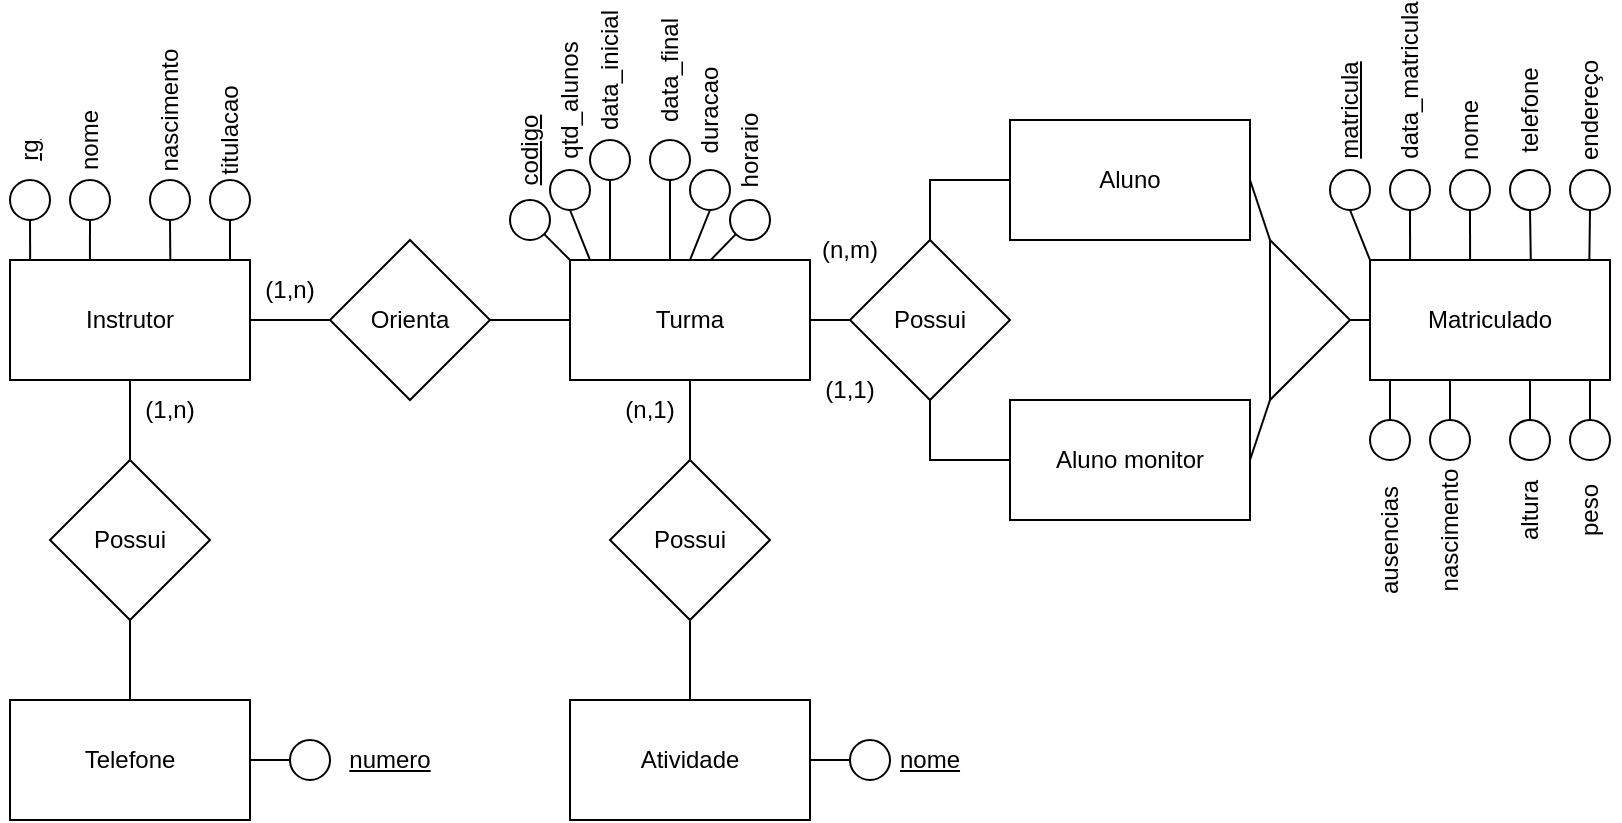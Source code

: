 <mxfile version="17.4.5" type="github">
  <diagram id="rDBpLvGWTpcfFem5kKYR" name="Page-1">
    <mxGraphModel dx="428" dy="568" grid="1" gridSize="10" guides="1" tooltips="1" connect="1" arrows="1" fold="1" page="1" pageScale="1" pageWidth="827" pageHeight="1169" math="0" shadow="0">
      <root>
        <mxCell id="0" />
        <mxCell id="1" parent="0" />
        <mxCell id="J-pBUkBS6T0_buzfe1oG-1" value="Matriculado" style="rounded=0;whiteSpace=wrap;html=1;" vertex="1" parent="1">
          <mxGeometry x="1520" y="310" width="120" height="60" as="geometry" />
        </mxCell>
        <mxCell id="J-pBUkBS6T0_buzfe1oG-18" value="" style="triangle;whiteSpace=wrap;html=1;rotation=0;" vertex="1" parent="1">
          <mxGeometry x="1470" y="300" width="40" height="80" as="geometry" />
        </mxCell>
        <mxCell id="J-pBUkBS6T0_buzfe1oG-19" value="" style="endArrow=none;html=1;rounded=0;exitX=1;exitY=0.5;exitDx=0;exitDy=0;entryX=0;entryY=0.5;entryDx=0;entryDy=0;" edge="1" parent="1" source="J-pBUkBS6T0_buzfe1oG-18" target="J-pBUkBS6T0_buzfe1oG-1">
          <mxGeometry width="50" height="50" relative="1" as="geometry">
            <mxPoint x="1490" y="360" as="sourcePoint" />
            <mxPoint x="1540" y="310" as="targetPoint" />
          </mxGeometry>
        </mxCell>
        <mxCell id="J-pBUkBS6T0_buzfe1oG-20" value="Aluno" style="rounded=0;whiteSpace=wrap;html=1;" vertex="1" parent="1">
          <mxGeometry x="1340" y="240" width="120" height="60" as="geometry" />
        </mxCell>
        <mxCell id="J-pBUkBS6T0_buzfe1oG-21" value="Aluno monitor" style="rounded=0;whiteSpace=wrap;html=1;" vertex="1" parent="1">
          <mxGeometry x="1340" y="380" width="120" height="60" as="geometry" />
        </mxCell>
        <mxCell id="J-pBUkBS6T0_buzfe1oG-24" value="" style="endArrow=none;html=1;rounded=0;entryX=1;entryY=0.5;entryDx=0;entryDy=0;" edge="1" parent="1" target="J-pBUkBS6T0_buzfe1oG-20">
          <mxGeometry width="50" height="50" relative="1" as="geometry">
            <mxPoint x="1470" y="300" as="sourcePoint" />
            <mxPoint x="1340" y="290" as="targetPoint" />
          </mxGeometry>
        </mxCell>
        <mxCell id="J-pBUkBS6T0_buzfe1oG-25" value="" style="endArrow=none;html=1;rounded=0;exitX=1;exitY=0.5;exitDx=0;exitDy=0;" edge="1" parent="1" source="J-pBUkBS6T0_buzfe1oG-21">
          <mxGeometry width="50" height="50" relative="1" as="geometry">
            <mxPoint x="1430" y="460" as="sourcePoint" />
            <mxPoint x="1470" y="380" as="targetPoint" />
          </mxGeometry>
        </mxCell>
        <mxCell id="J-pBUkBS6T0_buzfe1oG-26" value="Turma" style="rounded=0;whiteSpace=wrap;html=1;" vertex="1" parent="1">
          <mxGeometry x="1120" y="310" width="120" height="60" as="geometry" />
        </mxCell>
        <mxCell id="J-pBUkBS6T0_buzfe1oG-29" value="(n,m)" style="text;html=1;strokeColor=none;fillColor=none;align=center;verticalAlign=middle;whiteSpace=wrap;rounded=0;" vertex="1" parent="1">
          <mxGeometry x="1230" y="290" width="60" height="30" as="geometry" />
        </mxCell>
        <mxCell id="J-pBUkBS6T0_buzfe1oG-30" value="(1,1)" style="text;html=1;strokeColor=none;fillColor=none;align=center;verticalAlign=middle;whiteSpace=wrap;rounded=0;" vertex="1" parent="1">
          <mxGeometry x="1230" y="360" width="60" height="30" as="geometry" />
        </mxCell>
        <mxCell id="J-pBUkBS6T0_buzfe1oG-31" value="Possui" style="rhombus;whiteSpace=wrap;html=1;" vertex="1" parent="1">
          <mxGeometry x="1140" y="410" width="80" height="80" as="geometry" />
        </mxCell>
        <mxCell id="J-pBUkBS6T0_buzfe1oG-32" value="Atividade" style="rounded=0;whiteSpace=wrap;html=1;" vertex="1" parent="1">
          <mxGeometry x="1120" y="530" width="120" height="60" as="geometry" />
        </mxCell>
        <mxCell id="J-pBUkBS6T0_buzfe1oG-33" value="" style="endArrow=none;html=1;rounded=0;entryX=0.5;entryY=1;entryDx=0;entryDy=0;exitX=0.5;exitY=0;exitDx=0;exitDy=0;" edge="1" parent="1" source="J-pBUkBS6T0_buzfe1oG-31" target="J-pBUkBS6T0_buzfe1oG-26">
          <mxGeometry width="50" height="50" relative="1" as="geometry">
            <mxPoint x="1080" y="460" as="sourcePoint" />
            <mxPoint x="1130" y="410" as="targetPoint" />
          </mxGeometry>
        </mxCell>
        <mxCell id="J-pBUkBS6T0_buzfe1oG-34" value="" style="endArrow=none;html=1;rounded=0;exitX=0.5;exitY=0;exitDx=0;exitDy=0;entryX=0.5;entryY=1;entryDx=0;entryDy=0;" edge="1" parent="1" source="J-pBUkBS6T0_buzfe1oG-32" target="J-pBUkBS6T0_buzfe1oG-31">
          <mxGeometry width="50" height="50" relative="1" as="geometry">
            <mxPoint x="1100" y="480" as="sourcePoint" />
            <mxPoint x="1150" y="430" as="targetPoint" />
          </mxGeometry>
        </mxCell>
        <mxCell id="J-pBUkBS6T0_buzfe1oG-35" value="(n,1)" style="text;html=1;strokeColor=none;fillColor=none;align=center;verticalAlign=middle;whiteSpace=wrap;rounded=0;" vertex="1" parent="1">
          <mxGeometry x="1130" y="370" width="60" height="30" as="geometry" />
        </mxCell>
        <mxCell id="J-pBUkBS6T0_buzfe1oG-36" value="Orienta" style="rhombus;whiteSpace=wrap;html=1;" vertex="1" parent="1">
          <mxGeometry x="1000" y="300" width="80" height="80" as="geometry" />
        </mxCell>
        <mxCell id="J-pBUkBS6T0_buzfe1oG-37" value="Instrutor" style="rounded=0;whiteSpace=wrap;html=1;" vertex="1" parent="1">
          <mxGeometry x="840" y="310" width="120" height="60" as="geometry" />
        </mxCell>
        <mxCell id="J-pBUkBS6T0_buzfe1oG-38" value="" style="endArrow=none;html=1;rounded=0;exitX=1;exitY=0.5;exitDx=0;exitDy=0;entryX=0;entryY=0.5;entryDx=0;entryDy=0;" edge="1" parent="1" source="J-pBUkBS6T0_buzfe1oG-36" target="J-pBUkBS6T0_buzfe1oG-26">
          <mxGeometry width="50" height="50" relative="1" as="geometry">
            <mxPoint x="1070" y="350" as="sourcePoint" />
            <mxPoint x="1120" y="300" as="targetPoint" />
          </mxGeometry>
        </mxCell>
        <mxCell id="J-pBUkBS6T0_buzfe1oG-39" value="" style="endArrow=none;html=1;rounded=0;entryX=0;entryY=0.5;entryDx=0;entryDy=0;exitX=1;exitY=0.5;exitDx=0;exitDy=0;" edge="1" parent="1" source="J-pBUkBS6T0_buzfe1oG-37" target="J-pBUkBS6T0_buzfe1oG-36">
          <mxGeometry width="50" height="50" relative="1" as="geometry">
            <mxPoint x="960" y="410" as="sourcePoint" />
            <mxPoint x="1010" y="360" as="targetPoint" />
          </mxGeometry>
        </mxCell>
        <mxCell id="J-pBUkBS6T0_buzfe1oG-40" value="(1,n)" style="text;html=1;strokeColor=none;fillColor=none;align=center;verticalAlign=middle;whiteSpace=wrap;rounded=0;" vertex="1" parent="1">
          <mxGeometry x="950" y="310" width="60" height="30" as="geometry" />
        </mxCell>
        <mxCell id="J-pBUkBS6T0_buzfe1oG-43" value="" style="ellipse;whiteSpace=wrap;html=1;aspect=fixed;" vertex="1" parent="1">
          <mxGeometry x="1090" y="280" width="20" height="20" as="geometry" />
        </mxCell>
        <mxCell id="J-pBUkBS6T0_buzfe1oG-44" value="" style="ellipse;whiteSpace=wrap;html=1;aspect=fixed;" vertex="1" parent="1">
          <mxGeometry x="1110" y="265" width="20" height="20" as="geometry" />
        </mxCell>
        <mxCell id="J-pBUkBS6T0_buzfe1oG-45" value="" style="ellipse;whiteSpace=wrap;html=1;aspect=fixed;" vertex="1" parent="1">
          <mxGeometry x="1130" y="250" width="20" height="20" as="geometry" />
        </mxCell>
        <mxCell id="J-pBUkBS6T0_buzfe1oG-46" value="" style="ellipse;whiteSpace=wrap;html=1;aspect=fixed;" vertex="1" parent="1">
          <mxGeometry x="1160" y="250" width="20" height="20" as="geometry" />
        </mxCell>
        <mxCell id="J-pBUkBS6T0_buzfe1oG-47" value="" style="ellipse;whiteSpace=wrap;html=1;aspect=fixed;" vertex="1" parent="1">
          <mxGeometry x="1180" y="265" width="20" height="20" as="geometry" />
        </mxCell>
        <mxCell id="J-pBUkBS6T0_buzfe1oG-50" value="" style="ellipse;whiteSpace=wrap;html=1;aspect=fixed;" vertex="1" parent="1">
          <mxGeometry x="1200" y="280" width="20" height="20" as="geometry" />
        </mxCell>
        <mxCell id="J-pBUkBS6T0_buzfe1oG-51" value="&lt;u&gt;codigo&lt;/u&gt;" style="text;html=1;strokeColor=none;fillColor=none;align=center;verticalAlign=middle;whiteSpace=wrap;rounded=0;rotation=-90;" vertex="1" parent="1">
          <mxGeometry x="1070" y="240" width="60" height="30" as="geometry" />
        </mxCell>
        <mxCell id="J-pBUkBS6T0_buzfe1oG-52" value="qtd_alunos" style="text;html=1;strokeColor=none;fillColor=none;align=center;verticalAlign=middle;whiteSpace=wrap;rounded=0;rotation=-90;" vertex="1" parent="1">
          <mxGeometry x="1090" y="215" width="60" height="30" as="geometry" />
        </mxCell>
        <mxCell id="J-pBUkBS6T0_buzfe1oG-53" value="data_inicial" style="text;html=1;strokeColor=none;fillColor=none;align=center;verticalAlign=middle;whiteSpace=wrap;rounded=0;rotation=-90;" vertex="1" parent="1">
          <mxGeometry x="1110" y="200" width="60" height="30" as="geometry" />
        </mxCell>
        <mxCell id="J-pBUkBS6T0_buzfe1oG-54" value="data_final" style="text;html=1;strokeColor=none;fillColor=none;align=center;verticalAlign=middle;whiteSpace=wrap;rounded=0;rotation=-90;" vertex="1" parent="1">
          <mxGeometry x="1140" y="200" width="60" height="30" as="geometry" />
        </mxCell>
        <mxCell id="J-pBUkBS6T0_buzfe1oG-55" value="duracao" style="text;html=1;strokeColor=none;fillColor=none;align=center;verticalAlign=middle;whiteSpace=wrap;rounded=0;rotation=-90;" vertex="1" parent="1">
          <mxGeometry x="1160" y="220" width="60" height="30" as="geometry" />
        </mxCell>
        <mxCell id="J-pBUkBS6T0_buzfe1oG-56" value="horario" style="text;html=1;strokeColor=none;fillColor=none;align=center;verticalAlign=middle;whiteSpace=wrap;rounded=0;rotation=-90;" vertex="1" parent="1">
          <mxGeometry x="1180" y="240" width="60" height="30" as="geometry" />
        </mxCell>
        <mxCell id="J-pBUkBS6T0_buzfe1oG-57" value="" style="ellipse;whiteSpace=wrap;html=1;aspect=fixed;" vertex="1" parent="1">
          <mxGeometry x="840" y="270" width="20" height="20" as="geometry" />
        </mxCell>
        <mxCell id="J-pBUkBS6T0_buzfe1oG-58" value="" style="ellipse;whiteSpace=wrap;html=1;aspect=fixed;" vertex="1" parent="1">
          <mxGeometry x="940" y="270" width="20" height="20" as="geometry" />
        </mxCell>
        <mxCell id="J-pBUkBS6T0_buzfe1oG-61" value="" style="ellipse;whiteSpace=wrap;html=1;aspect=fixed;" vertex="1" parent="1">
          <mxGeometry x="870" y="270" width="20" height="20" as="geometry" />
        </mxCell>
        <mxCell id="J-pBUkBS6T0_buzfe1oG-63" value="" style="ellipse;whiteSpace=wrap;html=1;aspect=fixed;" vertex="1" parent="1">
          <mxGeometry x="910" y="270" width="20" height="20" as="geometry" />
        </mxCell>
        <mxCell id="J-pBUkBS6T0_buzfe1oG-66" value="" style="endArrow=none;html=1;rounded=0;entryX=0.5;entryY=1;entryDx=0;entryDy=0;exitX=0.084;exitY=-0.002;exitDx=0;exitDy=0;exitPerimeter=0;" edge="1" parent="1" source="J-pBUkBS6T0_buzfe1oG-37" target="J-pBUkBS6T0_buzfe1oG-57">
          <mxGeometry width="50" height="50" relative="1" as="geometry">
            <mxPoint x="860" y="310" as="sourcePoint" />
            <mxPoint x="910" y="260" as="targetPoint" />
          </mxGeometry>
        </mxCell>
        <mxCell id="J-pBUkBS6T0_buzfe1oG-67" value="" style="endArrow=none;html=1;rounded=0;entryX=0.5;entryY=1;entryDx=0;entryDy=0;exitX=0.333;exitY=-0.002;exitDx=0;exitDy=0;exitPerimeter=0;" edge="1" parent="1" source="J-pBUkBS6T0_buzfe1oG-37" target="J-pBUkBS6T0_buzfe1oG-61">
          <mxGeometry width="50" height="50" relative="1" as="geometry">
            <mxPoint x="890" y="310" as="sourcePoint" />
            <mxPoint x="940" y="260" as="targetPoint" />
          </mxGeometry>
        </mxCell>
        <mxCell id="J-pBUkBS6T0_buzfe1oG-68" value="" style="endArrow=none;html=1;rounded=0;exitX=0.668;exitY=0.001;exitDx=0;exitDy=0;exitPerimeter=0;entryX=0.5;entryY=1;entryDx=0;entryDy=0;" edge="1" parent="1" source="J-pBUkBS6T0_buzfe1oG-37" target="J-pBUkBS6T0_buzfe1oG-63">
          <mxGeometry width="50" height="50" relative="1" as="geometry">
            <mxPoint x="900" y="330" as="sourcePoint" />
            <mxPoint x="950" y="280" as="targetPoint" />
          </mxGeometry>
        </mxCell>
        <mxCell id="J-pBUkBS6T0_buzfe1oG-69" value="" style="endArrow=none;html=1;rounded=0;exitX=0;exitY=0;exitDx=0;exitDy=0;entryX=0.5;entryY=1;entryDx=0;entryDy=0;" edge="1" parent="1" source="J-pBUkBS6T0_buzfe1oG-40" target="J-pBUkBS6T0_buzfe1oG-58">
          <mxGeometry width="50" height="50" relative="1" as="geometry">
            <mxPoint x="890" y="300" as="sourcePoint" />
            <mxPoint x="940" y="250" as="targetPoint" />
          </mxGeometry>
        </mxCell>
        <mxCell id="J-pBUkBS6T0_buzfe1oG-70" value="&lt;u&gt;rg&lt;/u&gt;" style="text;html=1;strokeColor=none;fillColor=none;align=center;verticalAlign=middle;whiteSpace=wrap;rounded=0;rotation=-90;" vertex="1" parent="1">
          <mxGeometry x="820" y="240" width="60" height="30" as="geometry" />
        </mxCell>
        <mxCell id="J-pBUkBS6T0_buzfe1oG-71" value="nome" style="text;html=1;strokeColor=none;fillColor=none;align=center;verticalAlign=middle;whiteSpace=wrap;rounded=0;rotation=-90;" vertex="1" parent="1">
          <mxGeometry x="850" y="235" width="60" height="30" as="geometry" />
        </mxCell>
        <mxCell id="J-pBUkBS6T0_buzfe1oG-72" value="nascimento" style="text;html=1;strokeColor=none;fillColor=none;align=center;verticalAlign=middle;whiteSpace=wrap;rounded=0;rotation=-90;" vertex="1" parent="1">
          <mxGeometry x="890" y="220" width="60" height="30" as="geometry" />
        </mxCell>
        <mxCell id="J-pBUkBS6T0_buzfe1oG-73" value="titulacao" style="text;html=1;strokeColor=none;fillColor=none;align=center;verticalAlign=middle;whiteSpace=wrap;rounded=0;rotation=-90;" vertex="1" parent="1">
          <mxGeometry x="920" y="230" width="60" height="30" as="geometry" />
        </mxCell>
        <mxCell id="J-pBUkBS6T0_buzfe1oG-74" value="Possui" style="rhombus;whiteSpace=wrap;html=1;" vertex="1" parent="1">
          <mxGeometry x="860" y="410" width="80" height="80" as="geometry" />
        </mxCell>
        <mxCell id="J-pBUkBS6T0_buzfe1oG-75" value="Telefone" style="rounded=0;whiteSpace=wrap;html=1;" vertex="1" parent="1">
          <mxGeometry x="840" y="530" width="120" height="60" as="geometry" />
        </mxCell>
        <mxCell id="J-pBUkBS6T0_buzfe1oG-76" value="(1,n)" style="text;html=1;strokeColor=none;fillColor=none;align=center;verticalAlign=middle;whiteSpace=wrap;rounded=0;" vertex="1" parent="1">
          <mxGeometry x="890" y="370" width="60" height="30" as="geometry" />
        </mxCell>
        <mxCell id="J-pBUkBS6T0_buzfe1oG-77" value="" style="endArrow=none;html=1;rounded=0;entryX=0.5;entryY=1;entryDx=0;entryDy=0;exitX=0.5;exitY=0;exitDx=0;exitDy=0;" edge="1" parent="1" source="J-pBUkBS6T0_buzfe1oG-75" target="J-pBUkBS6T0_buzfe1oG-74">
          <mxGeometry width="50" height="50" relative="1" as="geometry">
            <mxPoint x="880" y="550" as="sourcePoint" />
            <mxPoint x="930" y="500" as="targetPoint" />
          </mxGeometry>
        </mxCell>
        <mxCell id="J-pBUkBS6T0_buzfe1oG-78" value="" style="endArrow=none;html=1;rounded=0;entryX=0.5;entryY=1;entryDx=0;entryDy=0;exitX=0.5;exitY=0;exitDx=0;exitDy=0;" edge="1" parent="1" source="J-pBUkBS6T0_buzfe1oG-74" target="J-pBUkBS6T0_buzfe1oG-37">
          <mxGeometry width="50" height="50" relative="1" as="geometry">
            <mxPoint x="740" y="430" as="sourcePoint" />
            <mxPoint x="790" y="380" as="targetPoint" />
          </mxGeometry>
        </mxCell>
        <mxCell id="J-pBUkBS6T0_buzfe1oG-79" value="" style="endArrow=none;html=1;rounded=0;exitX=0;exitY=0;exitDx=0;exitDy=0;entryX=1;entryY=1;entryDx=0;entryDy=0;" edge="1" parent="1" source="J-pBUkBS6T0_buzfe1oG-26" target="J-pBUkBS6T0_buzfe1oG-43">
          <mxGeometry width="50" height="50" relative="1" as="geometry">
            <mxPoint x="1070" y="330" as="sourcePoint" />
            <mxPoint x="1120" y="280" as="targetPoint" />
          </mxGeometry>
        </mxCell>
        <mxCell id="J-pBUkBS6T0_buzfe1oG-80" value="" style="endArrow=none;html=1;rounded=0;entryX=0.5;entryY=1;entryDx=0;entryDy=0;" edge="1" parent="1" target="J-pBUkBS6T0_buzfe1oG-45">
          <mxGeometry width="50" height="50" relative="1" as="geometry">
            <mxPoint x="1140" y="310" as="sourcePoint" />
            <mxPoint x="1190" y="260" as="targetPoint" />
          </mxGeometry>
        </mxCell>
        <mxCell id="J-pBUkBS6T0_buzfe1oG-81" value="" style="endArrow=none;html=1;rounded=0;entryX=0.5;entryY=1;entryDx=0;entryDy=0;" edge="1" parent="1" target="J-pBUkBS6T0_buzfe1oG-46">
          <mxGeometry width="50" height="50" relative="1" as="geometry">
            <mxPoint x="1170" y="310" as="sourcePoint" />
            <mxPoint x="1220" y="260" as="targetPoint" />
          </mxGeometry>
        </mxCell>
        <mxCell id="J-pBUkBS6T0_buzfe1oG-82" value="" style="endArrow=none;html=1;rounded=0;entryX=0.5;entryY=1;entryDx=0;entryDy=0;" edge="1" parent="1" target="J-pBUkBS6T0_buzfe1oG-44">
          <mxGeometry width="50" height="50" relative="1" as="geometry">
            <mxPoint x="1130" y="310" as="sourcePoint" />
            <mxPoint x="1180" y="260" as="targetPoint" />
          </mxGeometry>
        </mxCell>
        <mxCell id="J-pBUkBS6T0_buzfe1oG-83" value="" style="endArrow=none;html=1;rounded=0;entryX=0.5;entryY=1;entryDx=0;entryDy=0;" edge="1" parent="1" target="J-pBUkBS6T0_buzfe1oG-47">
          <mxGeometry width="50" height="50" relative="1" as="geometry">
            <mxPoint x="1180" y="310" as="sourcePoint" />
            <mxPoint x="1230" y="260" as="targetPoint" />
          </mxGeometry>
        </mxCell>
        <mxCell id="J-pBUkBS6T0_buzfe1oG-84" value="" style="endArrow=none;html=1;rounded=0;entryX=0;entryY=1;entryDx=0;entryDy=0;exitX=0.585;exitY=0.003;exitDx=0;exitDy=0;exitPerimeter=0;" edge="1" parent="1" source="J-pBUkBS6T0_buzfe1oG-26" target="J-pBUkBS6T0_buzfe1oG-50">
          <mxGeometry width="50" height="50" relative="1" as="geometry">
            <mxPoint x="1170" y="320" as="sourcePoint" />
            <mxPoint x="1220" y="270" as="targetPoint" />
          </mxGeometry>
        </mxCell>
        <mxCell id="J-pBUkBS6T0_buzfe1oG-85" value="" style="ellipse;whiteSpace=wrap;html=1;aspect=fixed;" vertex="1" parent="1">
          <mxGeometry x="1260" y="550" width="20" height="20" as="geometry" />
        </mxCell>
        <mxCell id="J-pBUkBS6T0_buzfe1oG-86" value="" style="endArrow=none;html=1;rounded=0;entryX=0;entryY=0.5;entryDx=0;entryDy=0;" edge="1" parent="1" target="J-pBUkBS6T0_buzfe1oG-85">
          <mxGeometry width="50" height="50" relative="1" as="geometry">
            <mxPoint x="1240" y="560" as="sourcePoint" />
            <mxPoint x="1290" y="510" as="targetPoint" />
          </mxGeometry>
        </mxCell>
        <mxCell id="J-pBUkBS6T0_buzfe1oG-87" value="&lt;u&gt;nome&lt;/u&gt;" style="text;html=1;strokeColor=none;fillColor=none;align=center;verticalAlign=middle;whiteSpace=wrap;rounded=0;" vertex="1" parent="1">
          <mxGeometry x="1270" y="545" width="60" height="30" as="geometry" />
        </mxCell>
        <mxCell id="J-pBUkBS6T0_buzfe1oG-89" value="" style="ellipse;whiteSpace=wrap;html=1;aspect=fixed;" vertex="1" parent="1">
          <mxGeometry x="1500" y="265" width="20" height="20" as="geometry" />
        </mxCell>
        <mxCell id="J-pBUkBS6T0_buzfe1oG-90" value="" style="ellipse;whiteSpace=wrap;html=1;aspect=fixed;" vertex="1" parent="1">
          <mxGeometry x="1530" y="265" width="20" height="20" as="geometry" />
        </mxCell>
        <mxCell id="J-pBUkBS6T0_buzfe1oG-91" value="" style="ellipse;whiteSpace=wrap;html=1;aspect=fixed;" vertex="1" parent="1">
          <mxGeometry x="1560" y="265" width="20" height="20" as="geometry" />
        </mxCell>
        <mxCell id="J-pBUkBS6T0_buzfe1oG-94" value="" style="ellipse;whiteSpace=wrap;html=1;aspect=fixed;" vertex="1" parent="1">
          <mxGeometry x="1590" y="265" width="20" height="20" as="geometry" />
        </mxCell>
        <mxCell id="J-pBUkBS6T0_buzfe1oG-95" value="" style="ellipse;whiteSpace=wrap;html=1;aspect=fixed;" vertex="1" parent="1">
          <mxGeometry x="1620" y="265" width="20" height="20" as="geometry" />
        </mxCell>
        <mxCell id="J-pBUkBS6T0_buzfe1oG-97" value="" style="ellipse;whiteSpace=wrap;html=1;aspect=fixed;" vertex="1" parent="1">
          <mxGeometry x="1550" y="390" width="20" height="20" as="geometry" />
        </mxCell>
        <mxCell id="J-pBUkBS6T0_buzfe1oG-98" value="" style="ellipse;whiteSpace=wrap;html=1;aspect=fixed;" vertex="1" parent="1">
          <mxGeometry x="1520" y="390" width="20" height="20" as="geometry" />
        </mxCell>
        <mxCell id="J-pBUkBS6T0_buzfe1oG-99" value="" style="ellipse;whiteSpace=wrap;html=1;aspect=fixed;" vertex="1" parent="1">
          <mxGeometry x="1620" y="390" width="20" height="20" as="geometry" />
        </mxCell>
        <mxCell id="J-pBUkBS6T0_buzfe1oG-100" value="" style="ellipse;whiteSpace=wrap;html=1;aspect=fixed;" vertex="1" parent="1">
          <mxGeometry x="1590" y="390" width="20" height="20" as="geometry" />
        </mxCell>
        <mxCell id="J-pBUkBS6T0_buzfe1oG-101" value="&lt;u&gt;matricula&lt;/u&gt;" style="text;html=1;strokeColor=none;fillColor=none;align=center;verticalAlign=middle;whiteSpace=wrap;rounded=0;rotation=-90;" vertex="1" parent="1">
          <mxGeometry x="1480" y="220" width="60" height="30" as="geometry" />
        </mxCell>
        <mxCell id="J-pBUkBS6T0_buzfe1oG-102" value="data_matricula" style="text;html=1;strokeColor=none;fillColor=none;align=center;verticalAlign=middle;whiteSpace=wrap;rounded=0;rotation=-90;" vertex="1" parent="1">
          <mxGeometry x="1510" y="205" width="60" height="30" as="geometry" />
        </mxCell>
        <mxCell id="J-pBUkBS6T0_buzfe1oG-103" value="nome" style="text;html=1;strokeColor=none;fillColor=none;align=center;verticalAlign=middle;whiteSpace=wrap;rounded=0;rotation=-90;" vertex="1" parent="1">
          <mxGeometry x="1540" y="230" width="60" height="30" as="geometry" />
        </mxCell>
        <mxCell id="J-pBUkBS6T0_buzfe1oG-104" value="endereço" style="text;html=1;strokeColor=none;fillColor=none;align=center;verticalAlign=middle;whiteSpace=wrap;rounded=0;rotation=-90;" vertex="1" parent="1">
          <mxGeometry x="1600" y="220" width="60" height="30" as="geometry" />
        </mxCell>
        <mxCell id="J-pBUkBS6T0_buzfe1oG-105" value="telefone" style="text;html=1;strokeColor=none;fillColor=none;align=center;verticalAlign=middle;whiteSpace=wrap;rounded=0;rotation=-90;" vertex="1" parent="1">
          <mxGeometry x="1570" y="220" width="60" height="30" as="geometry" />
        </mxCell>
        <mxCell id="J-pBUkBS6T0_buzfe1oG-106" value="ausencias" style="text;html=1;strokeColor=none;fillColor=none;align=center;verticalAlign=middle;whiteSpace=wrap;rounded=0;rotation=-90;" vertex="1" parent="1">
          <mxGeometry x="1500" y="435" width="60" height="30" as="geometry" />
        </mxCell>
        <mxCell id="J-pBUkBS6T0_buzfe1oG-107" value="nascimento" style="text;html=1;strokeColor=none;fillColor=none;align=center;verticalAlign=middle;whiteSpace=wrap;rounded=0;rotation=-90;" vertex="1" parent="1">
          <mxGeometry x="1530" y="430" width="60" height="30" as="geometry" />
        </mxCell>
        <mxCell id="J-pBUkBS6T0_buzfe1oG-108" value="altura" style="text;html=1;strokeColor=none;fillColor=none;align=center;verticalAlign=middle;whiteSpace=wrap;rounded=0;rotation=-90;" vertex="1" parent="1">
          <mxGeometry x="1570" y="420" width="60" height="30" as="geometry" />
        </mxCell>
        <mxCell id="J-pBUkBS6T0_buzfe1oG-109" value="peso" style="text;html=1;strokeColor=none;fillColor=none;align=center;verticalAlign=middle;whiteSpace=wrap;rounded=0;rotation=-90;" vertex="1" parent="1">
          <mxGeometry x="1600" y="420" width="60" height="30" as="geometry" />
        </mxCell>
        <mxCell id="J-pBUkBS6T0_buzfe1oG-110" value="Possui" style="rhombus;whiteSpace=wrap;html=1;" vertex="1" parent="1">
          <mxGeometry x="1260" y="300" width="80" height="80" as="geometry" />
        </mxCell>
        <mxCell id="J-pBUkBS6T0_buzfe1oG-111" value="" style="endArrow=none;html=1;rounded=0;exitX=1;exitY=0.5;exitDx=0;exitDy=0;entryX=0;entryY=0.5;entryDx=0;entryDy=0;" edge="1" parent="1" source="J-pBUkBS6T0_buzfe1oG-26" target="J-pBUkBS6T0_buzfe1oG-110">
          <mxGeometry width="50" height="50" relative="1" as="geometry">
            <mxPoint x="1250" y="370" as="sourcePoint" />
            <mxPoint x="1300" y="320" as="targetPoint" />
          </mxGeometry>
        </mxCell>
        <mxCell id="J-pBUkBS6T0_buzfe1oG-112" value="" style="endArrow=none;html=1;rounded=0;exitX=0.5;exitY=1;exitDx=0;exitDy=0;" edge="1" parent="1" source="J-pBUkBS6T0_buzfe1oG-110">
          <mxGeometry width="50" height="50" relative="1" as="geometry">
            <mxPoint x="1290" y="460" as="sourcePoint" />
            <mxPoint x="1340" y="410" as="targetPoint" />
            <Array as="points">
              <mxPoint x="1300" y="410" />
            </Array>
          </mxGeometry>
        </mxCell>
        <mxCell id="J-pBUkBS6T0_buzfe1oG-113" value="" style="endArrow=none;html=1;rounded=0;entryX=0;entryY=0.5;entryDx=0;entryDy=0;" edge="1" parent="1" target="J-pBUkBS6T0_buzfe1oG-20">
          <mxGeometry width="50" height="50" relative="1" as="geometry">
            <mxPoint x="1300" y="300" as="sourcePoint" />
            <mxPoint x="1350" y="250" as="targetPoint" />
            <Array as="points">
              <mxPoint x="1300" y="270" />
            </Array>
          </mxGeometry>
        </mxCell>
        <mxCell id="J-pBUkBS6T0_buzfe1oG-114" value="" style="ellipse;whiteSpace=wrap;html=1;aspect=fixed;" vertex="1" parent="1">
          <mxGeometry x="980" y="550" width="20" height="20" as="geometry" />
        </mxCell>
        <mxCell id="J-pBUkBS6T0_buzfe1oG-115" value="&lt;u&gt;numero&lt;/u&gt;" style="text;html=1;strokeColor=none;fillColor=none;align=center;verticalAlign=middle;whiteSpace=wrap;rounded=0;" vertex="1" parent="1">
          <mxGeometry x="1000" y="545" width="60" height="30" as="geometry" />
        </mxCell>
        <mxCell id="J-pBUkBS6T0_buzfe1oG-116" value="" style="endArrow=none;html=1;rounded=0;entryX=0;entryY=0.5;entryDx=0;entryDy=0;" edge="1" parent="1" target="J-pBUkBS6T0_buzfe1oG-114">
          <mxGeometry width="50" height="50" relative="1" as="geometry">
            <mxPoint x="960" y="560" as="sourcePoint" />
            <mxPoint x="1010" y="510" as="targetPoint" />
          </mxGeometry>
        </mxCell>
        <mxCell id="J-pBUkBS6T0_buzfe1oG-117" value="" style="endArrow=none;html=1;rounded=0;exitX=0.5;exitY=1;exitDx=0;exitDy=0;entryX=0;entryY=0;entryDx=0;entryDy=0;" edge="1" parent="1" source="J-pBUkBS6T0_buzfe1oG-89" target="J-pBUkBS6T0_buzfe1oG-1">
          <mxGeometry width="50" height="50" relative="1" as="geometry">
            <mxPoint x="1500" y="320" as="sourcePoint" />
            <mxPoint x="1550" y="270" as="targetPoint" />
          </mxGeometry>
        </mxCell>
        <mxCell id="J-pBUkBS6T0_buzfe1oG-118" value="" style="endArrow=none;html=1;rounded=0;entryX=0.5;entryY=1;entryDx=0;entryDy=0;exitX=0.914;exitY=-0.001;exitDx=0;exitDy=0;exitPerimeter=0;" edge="1" parent="1" source="J-pBUkBS6T0_buzfe1oG-1" target="J-pBUkBS6T0_buzfe1oG-95">
          <mxGeometry width="50" height="50" relative="1" as="geometry">
            <mxPoint x="1610" y="310" as="sourcePoint" />
            <mxPoint x="1660" y="260" as="targetPoint" />
          </mxGeometry>
        </mxCell>
        <mxCell id="J-pBUkBS6T0_buzfe1oG-119" value="" style="endArrow=none;html=1;rounded=0;entryX=0.5;entryY=1;entryDx=0;entryDy=0;exitX=0.67;exitY=0;exitDx=0;exitDy=0;exitPerimeter=0;" edge="1" parent="1" source="J-pBUkBS6T0_buzfe1oG-1" target="J-pBUkBS6T0_buzfe1oG-94">
          <mxGeometry width="50" height="50" relative="1" as="geometry">
            <mxPoint x="1560" y="330" as="sourcePoint" />
            <mxPoint x="1610" y="280" as="targetPoint" />
          </mxGeometry>
        </mxCell>
        <mxCell id="J-pBUkBS6T0_buzfe1oG-120" value="" style="endArrow=none;html=1;rounded=0;entryX=0.5;entryY=1;entryDx=0;entryDy=0;exitX=0.167;exitY=0;exitDx=0;exitDy=0;exitPerimeter=0;" edge="1" parent="1" source="J-pBUkBS6T0_buzfe1oG-1" target="J-pBUkBS6T0_buzfe1oG-90">
          <mxGeometry width="50" height="50" relative="1" as="geometry">
            <mxPoint x="1540" y="300" as="sourcePoint" />
            <mxPoint x="1590" y="290" as="targetPoint" />
          </mxGeometry>
        </mxCell>
        <mxCell id="J-pBUkBS6T0_buzfe1oG-121" value="" style="endArrow=none;html=1;rounded=0;entryX=0.5;entryY=1;entryDx=0;entryDy=0;exitX=0.417;exitY=0;exitDx=0;exitDy=0;exitPerimeter=0;" edge="1" parent="1" source="J-pBUkBS6T0_buzfe1oG-1" target="J-pBUkBS6T0_buzfe1oG-91">
          <mxGeometry width="50" height="50" relative="1" as="geometry">
            <mxPoint x="1550" y="330" as="sourcePoint" />
            <mxPoint x="1600" y="280" as="targetPoint" />
          </mxGeometry>
        </mxCell>
        <mxCell id="J-pBUkBS6T0_buzfe1oG-122" value="" style="endArrow=none;html=1;rounded=0;exitX=0.5;exitY=0;exitDx=0;exitDy=0;" edge="1" parent="1" source="J-pBUkBS6T0_buzfe1oG-98">
          <mxGeometry width="50" height="50" relative="1" as="geometry">
            <mxPoint x="1480" y="420" as="sourcePoint" />
            <mxPoint x="1530" y="370" as="targetPoint" />
          </mxGeometry>
        </mxCell>
        <mxCell id="J-pBUkBS6T0_buzfe1oG-123" value="" style="endArrow=none;html=1;rounded=0;exitX=0.5;exitY=0;exitDx=0;exitDy=0;" edge="1" parent="1" source="J-pBUkBS6T0_buzfe1oG-97">
          <mxGeometry width="50" height="50" relative="1" as="geometry">
            <mxPoint x="1510" y="420" as="sourcePoint" />
            <mxPoint x="1560" y="370" as="targetPoint" />
          </mxGeometry>
        </mxCell>
        <mxCell id="J-pBUkBS6T0_buzfe1oG-124" value="" style="endArrow=none;html=1;rounded=0;exitX=0.5;exitY=0;exitDx=0;exitDy=0;" edge="1" parent="1" source="J-pBUkBS6T0_buzfe1oG-100">
          <mxGeometry width="50" height="50" relative="1" as="geometry">
            <mxPoint x="1550" y="420" as="sourcePoint" />
            <mxPoint x="1600" y="370" as="targetPoint" />
          </mxGeometry>
        </mxCell>
        <mxCell id="J-pBUkBS6T0_buzfe1oG-125" value="" style="endArrow=none;html=1;rounded=0;exitX=0.5;exitY=0;exitDx=0;exitDy=0;" edge="1" parent="1" source="J-pBUkBS6T0_buzfe1oG-99">
          <mxGeometry width="50" height="50" relative="1" as="geometry">
            <mxPoint x="1580" y="420" as="sourcePoint" />
            <mxPoint x="1630" y="370" as="targetPoint" />
          </mxGeometry>
        </mxCell>
      </root>
    </mxGraphModel>
  </diagram>
</mxfile>
